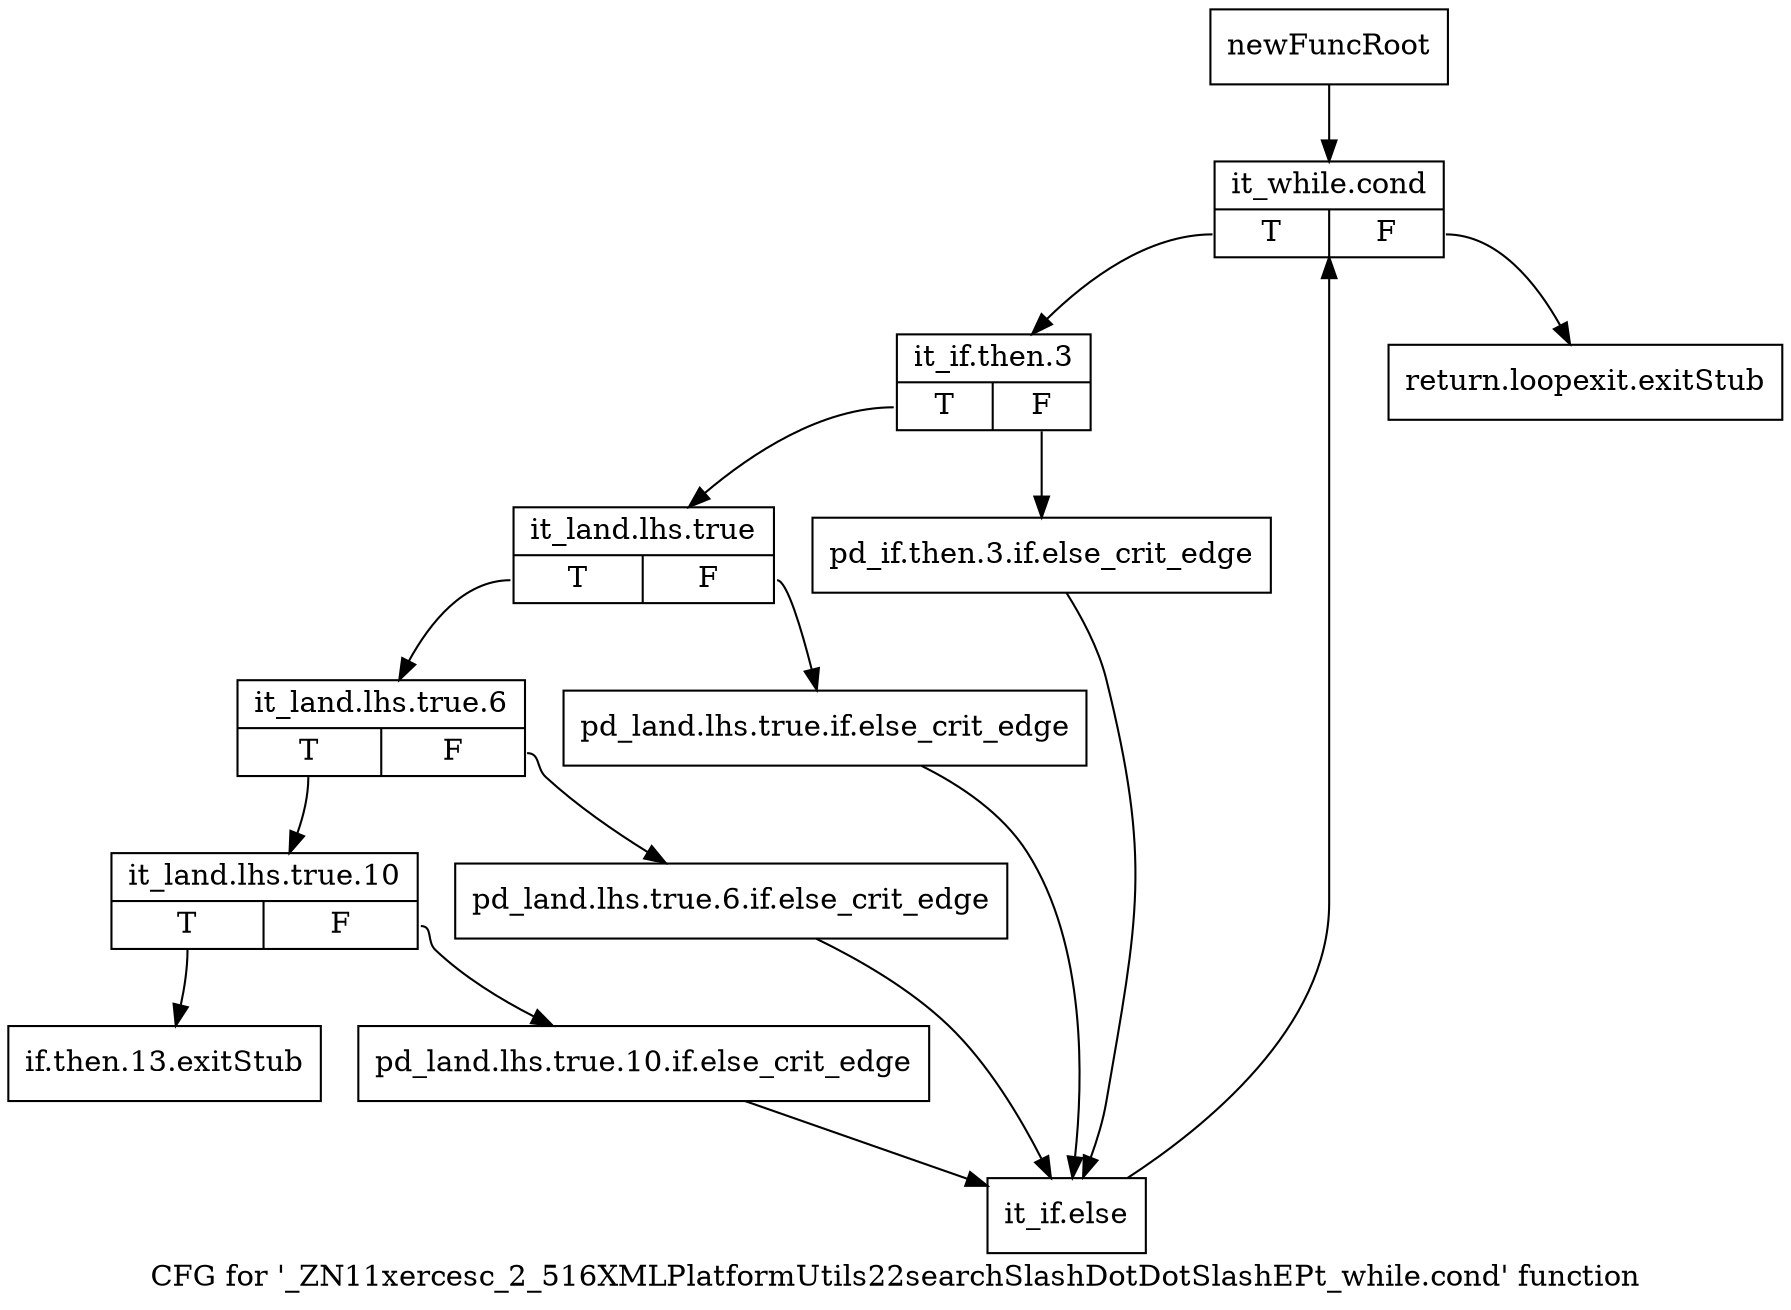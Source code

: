 digraph "CFG for '_ZN11xercesc_2_516XMLPlatformUtils22searchSlashDotDotSlashEPt_while.cond' function" {
	label="CFG for '_ZN11xercesc_2_516XMLPlatformUtils22searchSlashDotDotSlashEPt_while.cond' function";

	Node0x96aed00 [shape=record,label="{newFuncRoot}"];
	Node0x96aed00 -> Node0x96aedf0;
	Node0x96aed50 [shape=record,label="{return.loopexit.exitStub}"];
	Node0x96aeda0 [shape=record,label="{if.then.13.exitStub}"];
	Node0x96aedf0 [shape=record,label="{it_while.cond|{<s0>T|<s1>F}}"];
	Node0x96aedf0:s0 -> Node0x96af610;
	Node0x96aedf0:s1 -> Node0x96aed50;
	Node0x96af610 [shape=record,label="{it_if.then.3|{<s0>T|<s1>F}}"];
	Node0x96af610:s0 -> Node0x96af6b0;
	Node0x96af610:s1 -> Node0x96af660;
	Node0x96af660 [shape=record,label="{pd_if.then.3.if.else_crit_edge}"];
	Node0x96af660 -> Node0x96af890;
	Node0x96af6b0 [shape=record,label="{it_land.lhs.true|{<s0>T|<s1>F}}"];
	Node0x96af6b0:s0 -> Node0x96af750;
	Node0x96af6b0:s1 -> Node0x96af700;
	Node0x96af700 [shape=record,label="{pd_land.lhs.true.if.else_crit_edge}"];
	Node0x96af700 -> Node0x96af890;
	Node0x96af750 [shape=record,label="{it_land.lhs.true.6|{<s0>T|<s1>F}}"];
	Node0x96af750:s0 -> Node0x96af7f0;
	Node0x96af750:s1 -> Node0x96af7a0;
	Node0x96af7a0 [shape=record,label="{pd_land.lhs.true.6.if.else_crit_edge}"];
	Node0x96af7a0 -> Node0x96af890;
	Node0x96af7f0 [shape=record,label="{it_land.lhs.true.10|{<s0>T|<s1>F}}"];
	Node0x96af7f0:s0 -> Node0x96aeda0;
	Node0x96af7f0:s1 -> Node0x96af840;
	Node0x96af840 [shape=record,label="{pd_land.lhs.true.10.if.else_crit_edge}"];
	Node0x96af840 -> Node0x96af890;
	Node0x96af890 [shape=record,label="{it_if.else}"];
	Node0x96af890 -> Node0x96aedf0;
}
